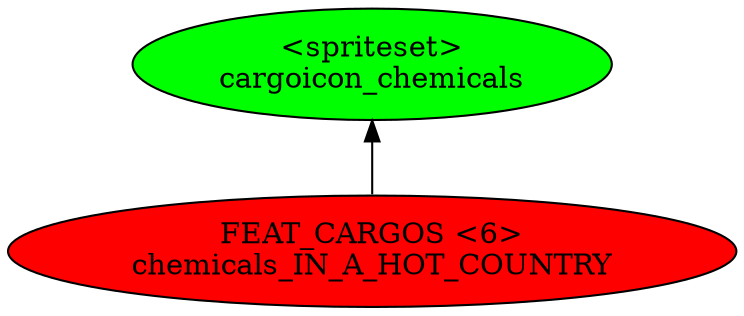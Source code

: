 digraph {
rankdir="BT"
cargoicon_chemicals [fillcolor=green style="filled" label="<spriteset>\ncargoicon_chemicals"]
chemicals_IN_A_HOT_COUNTRY [fillcolor=red style="filled" label="FEAT_CARGOS <6>\nchemicals_IN_A_HOT_COUNTRY"]
chemicals_IN_A_HOT_COUNTRY->cargoicon_chemicals
}

